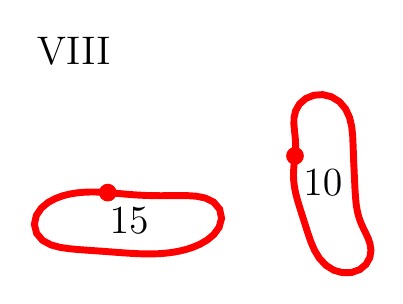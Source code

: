 \begin{tikzpicture}[scale=1]

\begin{axis}[
  xmin = -10,
  xmax = 2,
  ymin = -2.45,
  ymax = 2.45,
  scale only axis,
  axis equal image,
  hide axis,
  title = {\Large{VIII}}
  ]

\addplot [mark=none,red,line width=2.5] table{
-2.154e-03 1.269e+00
-8.166e-03 1.213e+00
-1.485e-02 1.152e+00
-2.165e-02 1.083e+00
-2.726e-02 1.005e+00
-2.942e-02 9.157e-01
-2.518e-02 8.155e-01
-1.178e-02 7.048e-01
1.223e-02 5.849e-01
4.62e-02 4.571e-01
8.756e-02 3.219e-01
1.331e-01 1.795e-01
1.804e-01 3.033e-02
2.296e-01 -1.242e-01
2.84e-01 -2.815e-01
3.509e-01 -4.37e-01
4.395e-01 -5.829e-01
5.56e-01 -7.073e-01
6.989e-01 -7.971e-01
8.586e-01 -8.422e-01
1.02e+00 -8.381e-01
1.167e+00 -7.854e-01
1.281e+00 -6.905e-01
1.35e+00 -5.679e-01
1.37e+00 -4.378e-01
1.353e+00 -3.171e-01
1.316e+00 -2.121e-01
1.273e+00 -1.211e-01
1.234e+00 -4.107e-02
1.201e+00 3.022e-02
1.175e+00 9.406e-02
1.155e+00 1.52e-01
1.139e+00 2.07e-01
1.126e+00 2.625e-01
1.115e+00 3.228e-01
1.104e+00 3.908e-01
1.096e+00 4.687e-01
1.089e+00 5.576e-01
1.082e+00 6.578e-01
1.077e+00 7.692e-01
1.071e+00 8.913e-01
1.065e+00 1.023e+00
1.058e+00 1.165e+00
1.053e+00 1.314e+00
1.047e+00 1.47e+00
1.04e+00 1.633e+00
1.022e+00 1.798e+00
9.835e-01 1.963e+00
9.12e-01 2.117e+00
8.017e-01 2.247e+00
6.584e-01 2.336e+00
4.974e-01 2.376e+00
3.363e-01 2.364e+00
1.921e-01 2.305e+00
7.994e-02 2.207e+00
9.788e-03 2.085e+00
-1.99e-02 1.957e+00
-2.176e-02 1.835e+00
-1.147e-02 1.723e+00
-2.853e-04 1.624e+00
6.642e-03 1.535e+00
8.626e-03 1.456e+00
6.913e-03 1.387e+00
3.006e-03 1.326e+00
-2.154e-03 1.269e+00
};

\addplot [mark=none,red,line width=2.5] table{
-3.385e+00 6.052e-01
-3.442e+00 6.09e-01
-3.503e+00 6.124e-01
-3.572e+00 6.151e-01
-3.651e+00 6.164e-01
-3.74e+00 6.154e-01
-3.84e+00 6.104e-01
-3.951e+00 5.992e-01
-4.072e+00 5.793e-01
-4.2e+00 5.47e-01
-4.332e+00 4.981e-01
-4.464e+00 4.27e-01
-4.584e+00 3.271e-01
-4.675e+00 1.938e-01
-4.711e+00 3.262e-02
-4.671e+00 -1.303e-01
-4.561e+00 -2.591e-01
-4.411e+00 -3.397e-01
-4.248e+00 -3.839e-01
-4.083e+00 -4.08e-01
-3.922e+00 -4.232e-01
-3.766e+00 -4.347e-01
-3.616e+00 -4.451e-01
-3.475e+00 -4.551e-01
-3.343e+00 -4.649e-01
-3.221e+00 -4.74e-01
-3.11e+00 -4.822e-01
-3.01e+00 -4.891e-01
-2.921e+00 -4.944e-01
-2.843e+00 -4.982e-01
-2.774e+00 -5.007e-01
-2.713e+00 -5.021e-01
-2.655e+00 -5.027e-01
-2.598e+00 -5.025e-01
-2.537e+00 -5.012e-01
-2.468e+00 -4.984e-01
-2.39e+00 -4.933e-01
-2.301e+00 -4.848e-01
-2.201e+00 -4.715e-01
-2.092e+00 -4.514e-01
-1.973e+00 -4.226e-01
-1.847e+00 -3.821e-01
-1.717e+00 -3.266e-01
-1.588e+00 -2.516e-01
-1.468e+00 -1.513e-01
-1.373e+00 -2.04e-02
-1.329e+00 1.389e-01
-1.362e+00 3.032e-01
-1.471e+00 4.327e-01
-1.624e+00 5.078e-01
-1.79e+00 5.408e-01
-1.956e+00 5.511e-01
-2.118e+00 5.519e-01
-2.275e+00 5.501e-01
-2.424e+00 5.491e-01
-2.566e+00 5.503e-01
-2.698e+00 5.54e-01
-2.82e+00 5.599e-01
-2.931e+00 5.673e-01
-3.031e+00 5.752e-01
-3.12e+00 5.829e-01
-3.198e+00 5.898e-01
-3.267e+00 5.958e-01
-3.328e+00 6.009e-01
-3.385e+00 6.052e-01
};

\addplot [only marks,mark=*,red,mark size = 3pt] table{
-2.154e-03 1.269e+00
-3.385e+00 6.052e-01
};

\node [below] at (axis cs:  0.50,  1.2) {\Large{10}};
\node [below] at (axis cs:  -3.0,  0.5) {\Large{15}};

\end{axis}


\end{tikzpicture}




